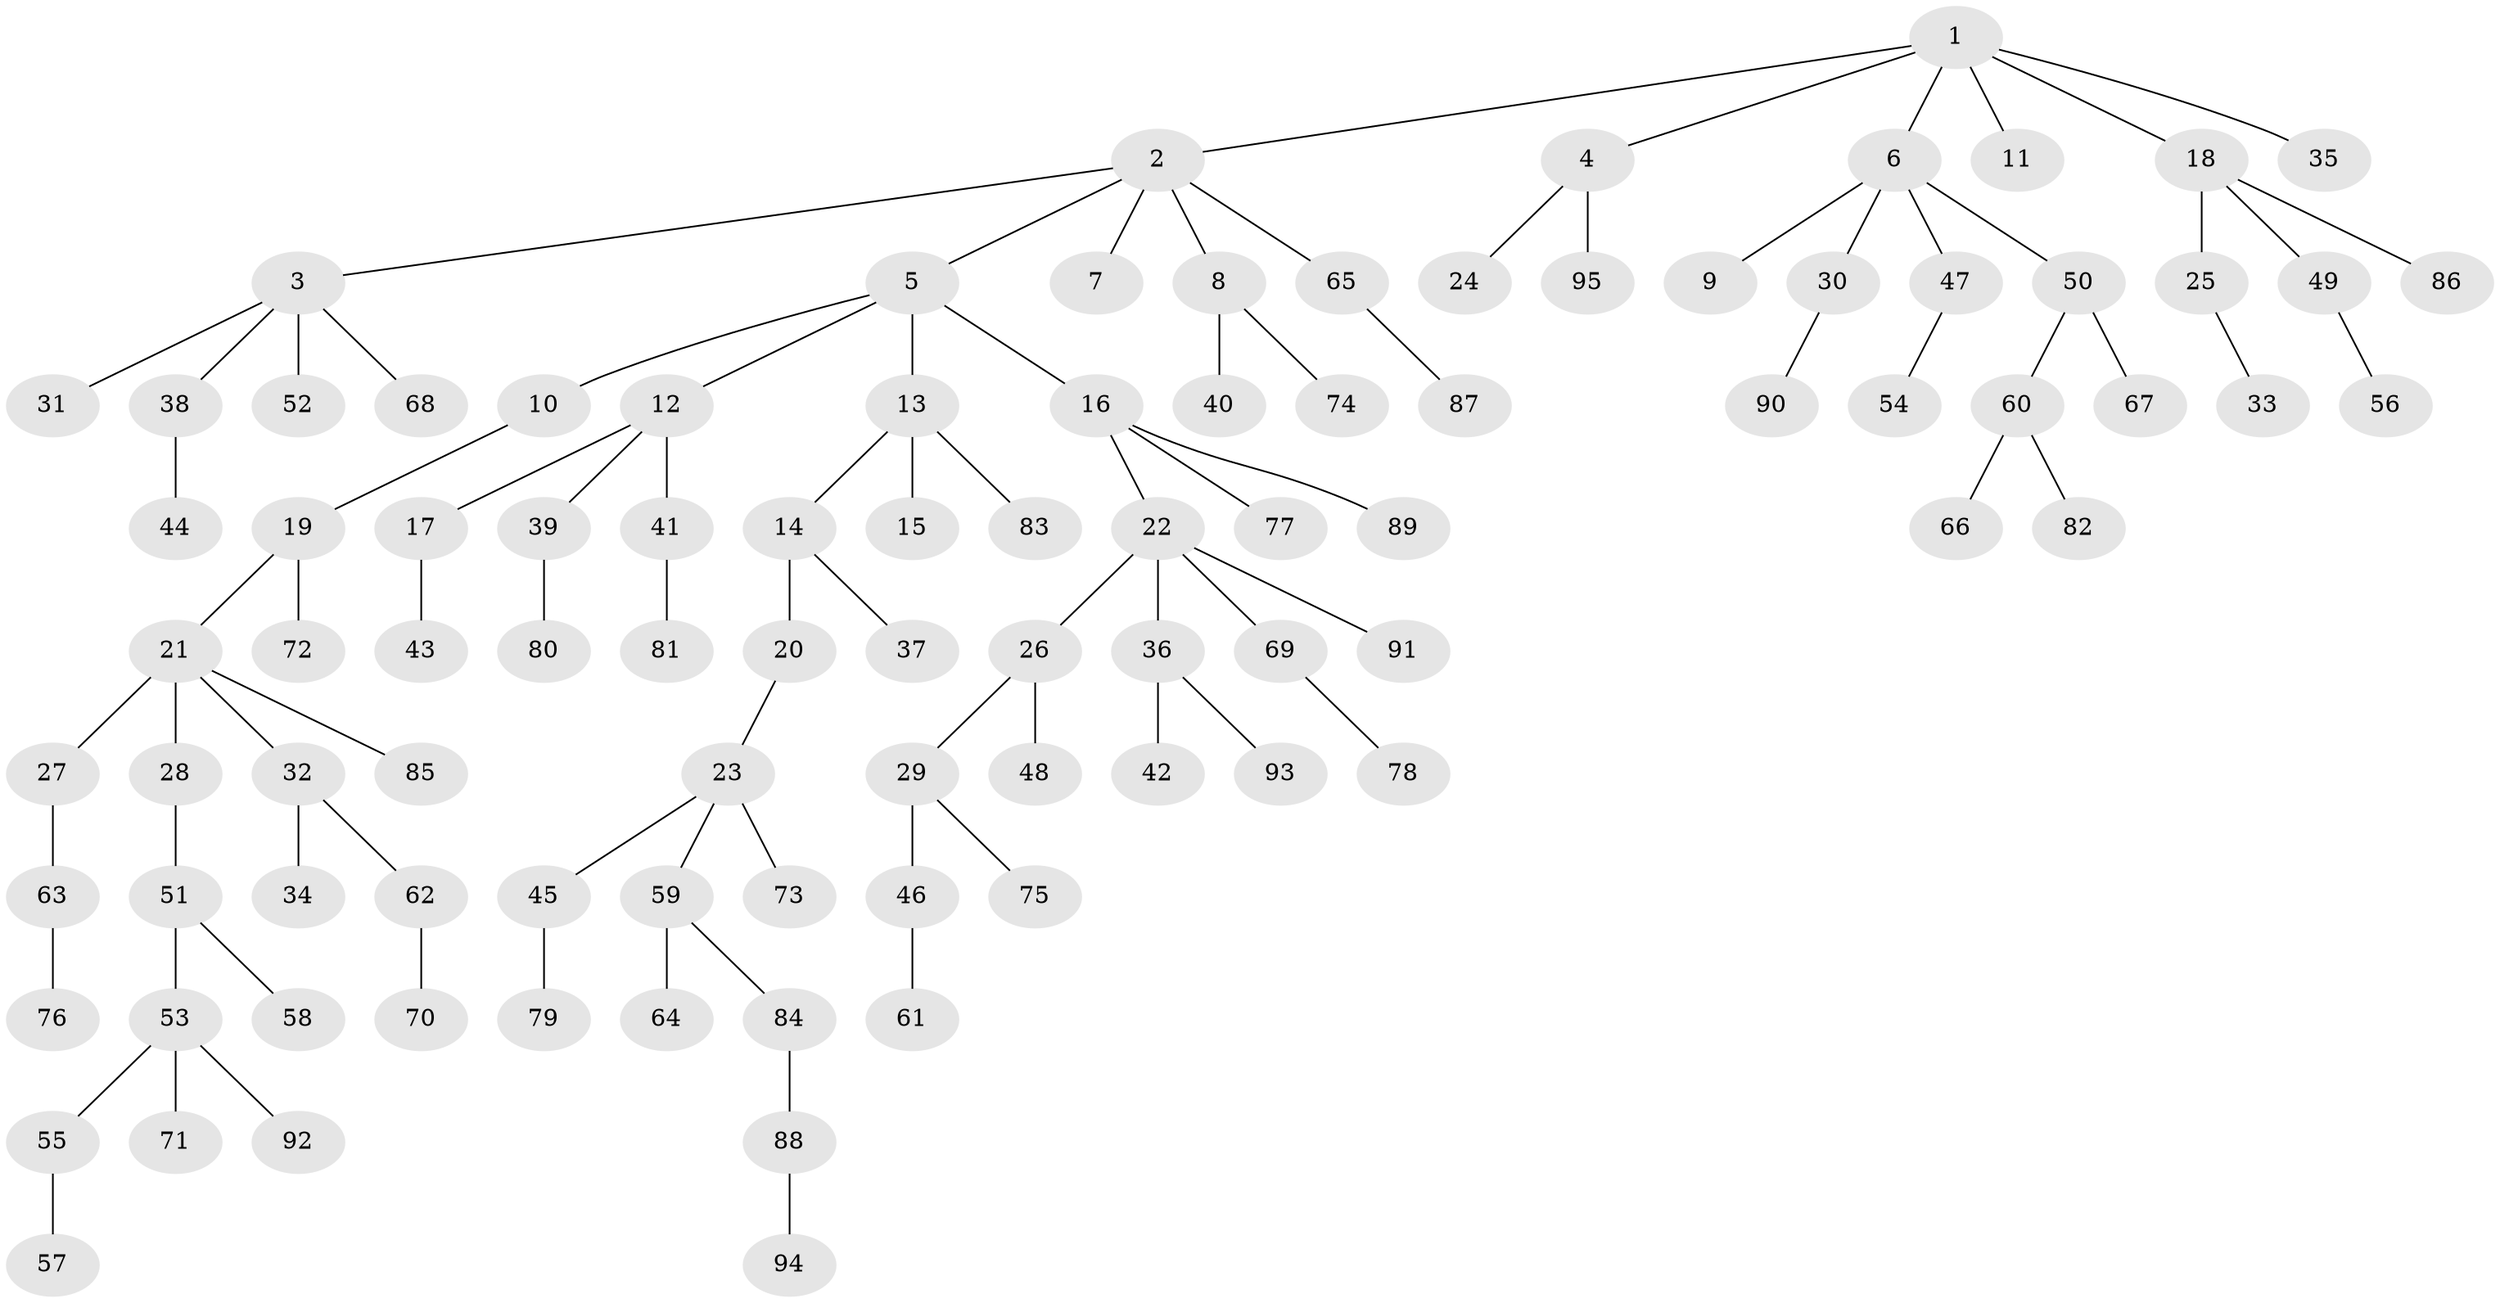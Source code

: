 // Generated by graph-tools (version 1.1) at 2025/11/02/27/25 16:11:28]
// undirected, 95 vertices, 94 edges
graph export_dot {
graph [start="1"]
  node [color=gray90,style=filled];
  1;
  2;
  3;
  4;
  5;
  6;
  7;
  8;
  9;
  10;
  11;
  12;
  13;
  14;
  15;
  16;
  17;
  18;
  19;
  20;
  21;
  22;
  23;
  24;
  25;
  26;
  27;
  28;
  29;
  30;
  31;
  32;
  33;
  34;
  35;
  36;
  37;
  38;
  39;
  40;
  41;
  42;
  43;
  44;
  45;
  46;
  47;
  48;
  49;
  50;
  51;
  52;
  53;
  54;
  55;
  56;
  57;
  58;
  59;
  60;
  61;
  62;
  63;
  64;
  65;
  66;
  67;
  68;
  69;
  70;
  71;
  72;
  73;
  74;
  75;
  76;
  77;
  78;
  79;
  80;
  81;
  82;
  83;
  84;
  85;
  86;
  87;
  88;
  89;
  90;
  91;
  92;
  93;
  94;
  95;
  1 -- 2;
  1 -- 4;
  1 -- 6;
  1 -- 11;
  1 -- 18;
  1 -- 35;
  2 -- 3;
  2 -- 5;
  2 -- 7;
  2 -- 8;
  2 -- 65;
  3 -- 31;
  3 -- 38;
  3 -- 52;
  3 -- 68;
  4 -- 24;
  4 -- 95;
  5 -- 10;
  5 -- 12;
  5 -- 13;
  5 -- 16;
  6 -- 9;
  6 -- 30;
  6 -- 47;
  6 -- 50;
  8 -- 40;
  8 -- 74;
  10 -- 19;
  12 -- 17;
  12 -- 39;
  12 -- 41;
  13 -- 14;
  13 -- 15;
  13 -- 83;
  14 -- 20;
  14 -- 37;
  16 -- 22;
  16 -- 77;
  16 -- 89;
  17 -- 43;
  18 -- 25;
  18 -- 49;
  18 -- 86;
  19 -- 21;
  19 -- 72;
  20 -- 23;
  21 -- 27;
  21 -- 28;
  21 -- 32;
  21 -- 85;
  22 -- 26;
  22 -- 36;
  22 -- 69;
  22 -- 91;
  23 -- 45;
  23 -- 59;
  23 -- 73;
  25 -- 33;
  26 -- 29;
  26 -- 48;
  27 -- 63;
  28 -- 51;
  29 -- 46;
  29 -- 75;
  30 -- 90;
  32 -- 34;
  32 -- 62;
  36 -- 42;
  36 -- 93;
  38 -- 44;
  39 -- 80;
  41 -- 81;
  45 -- 79;
  46 -- 61;
  47 -- 54;
  49 -- 56;
  50 -- 60;
  50 -- 67;
  51 -- 53;
  51 -- 58;
  53 -- 55;
  53 -- 71;
  53 -- 92;
  55 -- 57;
  59 -- 64;
  59 -- 84;
  60 -- 66;
  60 -- 82;
  62 -- 70;
  63 -- 76;
  65 -- 87;
  69 -- 78;
  84 -- 88;
  88 -- 94;
}
